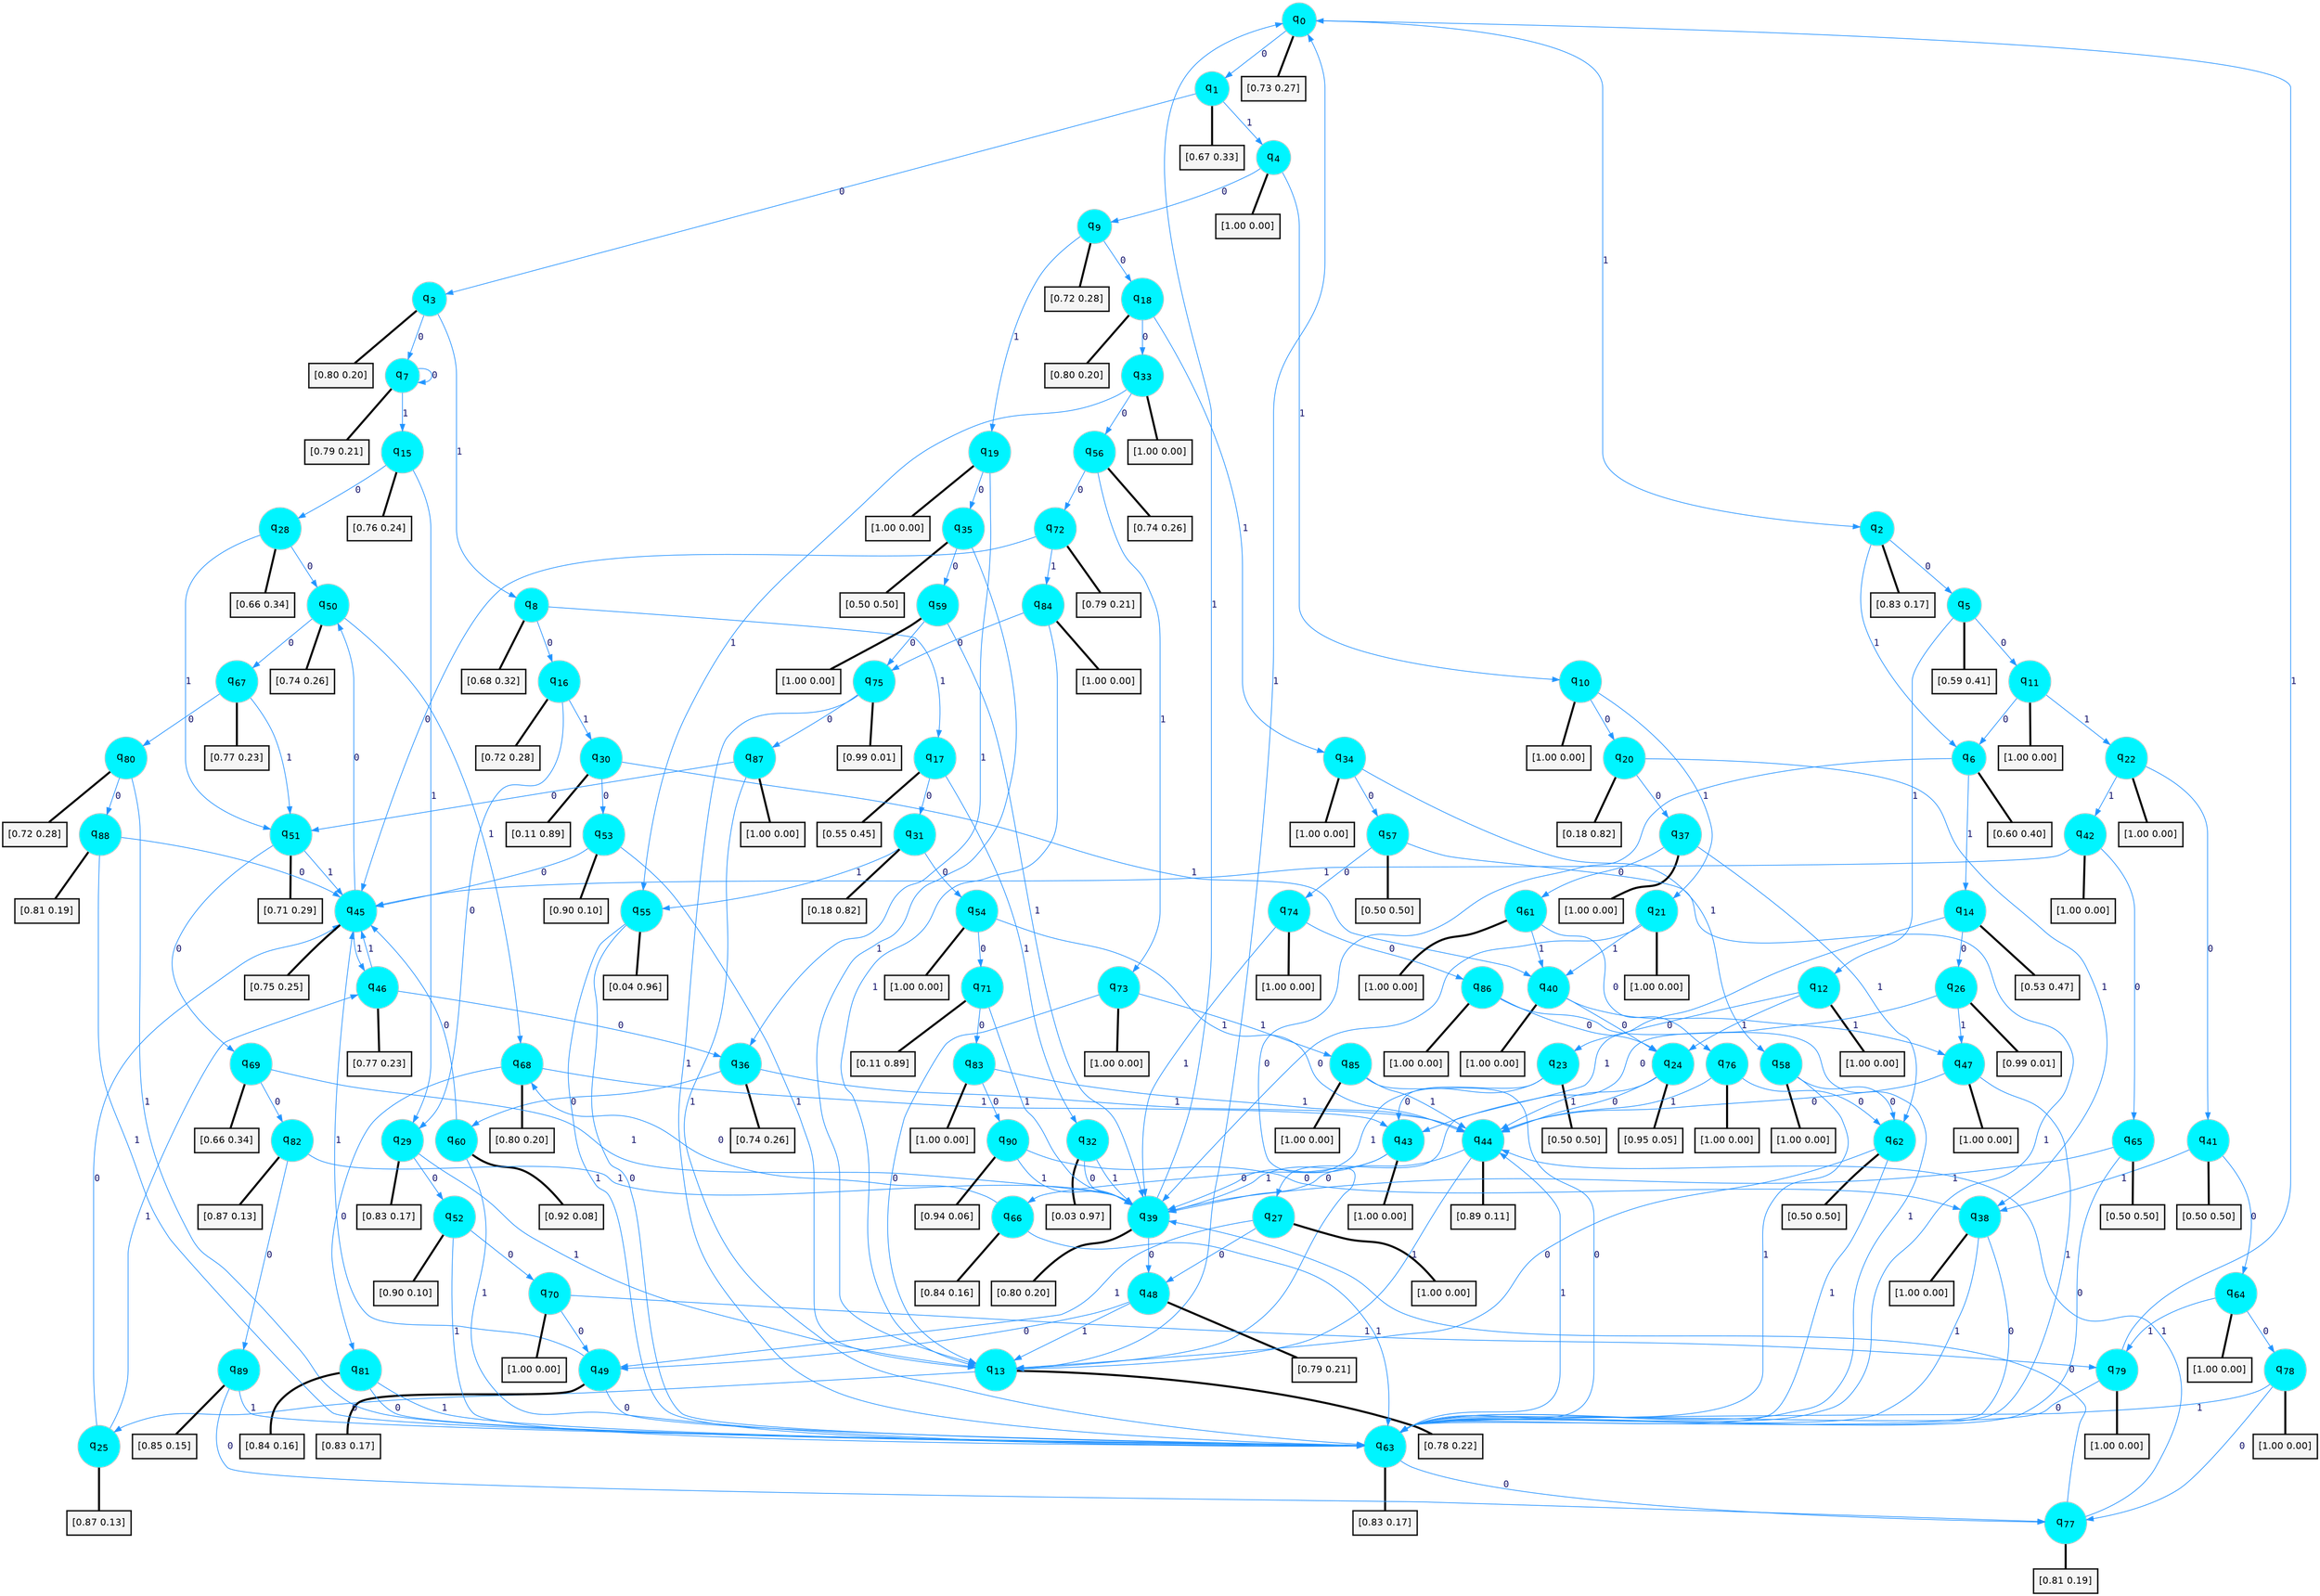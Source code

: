 digraph G {
graph [
bgcolor=transparent, dpi=300, rankdir=TD, size="40,25"];
node [
color=gray, fillcolor=turquoise1, fontcolor=black, fontname=Helvetica, fontsize=16, fontweight=bold, shape=circle, style=filled];
edge [
arrowsize=1, color=dodgerblue1, fontcolor=midnightblue, fontname=courier, fontweight=bold, penwidth=1, style=solid, weight=20];
0[label=<q<SUB>0</SUB>>];
1[label=<q<SUB>1</SUB>>];
2[label=<q<SUB>2</SUB>>];
3[label=<q<SUB>3</SUB>>];
4[label=<q<SUB>4</SUB>>];
5[label=<q<SUB>5</SUB>>];
6[label=<q<SUB>6</SUB>>];
7[label=<q<SUB>7</SUB>>];
8[label=<q<SUB>8</SUB>>];
9[label=<q<SUB>9</SUB>>];
10[label=<q<SUB>10</SUB>>];
11[label=<q<SUB>11</SUB>>];
12[label=<q<SUB>12</SUB>>];
13[label=<q<SUB>13</SUB>>];
14[label=<q<SUB>14</SUB>>];
15[label=<q<SUB>15</SUB>>];
16[label=<q<SUB>16</SUB>>];
17[label=<q<SUB>17</SUB>>];
18[label=<q<SUB>18</SUB>>];
19[label=<q<SUB>19</SUB>>];
20[label=<q<SUB>20</SUB>>];
21[label=<q<SUB>21</SUB>>];
22[label=<q<SUB>22</SUB>>];
23[label=<q<SUB>23</SUB>>];
24[label=<q<SUB>24</SUB>>];
25[label=<q<SUB>25</SUB>>];
26[label=<q<SUB>26</SUB>>];
27[label=<q<SUB>27</SUB>>];
28[label=<q<SUB>28</SUB>>];
29[label=<q<SUB>29</SUB>>];
30[label=<q<SUB>30</SUB>>];
31[label=<q<SUB>31</SUB>>];
32[label=<q<SUB>32</SUB>>];
33[label=<q<SUB>33</SUB>>];
34[label=<q<SUB>34</SUB>>];
35[label=<q<SUB>35</SUB>>];
36[label=<q<SUB>36</SUB>>];
37[label=<q<SUB>37</SUB>>];
38[label=<q<SUB>38</SUB>>];
39[label=<q<SUB>39</SUB>>];
40[label=<q<SUB>40</SUB>>];
41[label=<q<SUB>41</SUB>>];
42[label=<q<SUB>42</SUB>>];
43[label=<q<SUB>43</SUB>>];
44[label=<q<SUB>44</SUB>>];
45[label=<q<SUB>45</SUB>>];
46[label=<q<SUB>46</SUB>>];
47[label=<q<SUB>47</SUB>>];
48[label=<q<SUB>48</SUB>>];
49[label=<q<SUB>49</SUB>>];
50[label=<q<SUB>50</SUB>>];
51[label=<q<SUB>51</SUB>>];
52[label=<q<SUB>52</SUB>>];
53[label=<q<SUB>53</SUB>>];
54[label=<q<SUB>54</SUB>>];
55[label=<q<SUB>55</SUB>>];
56[label=<q<SUB>56</SUB>>];
57[label=<q<SUB>57</SUB>>];
58[label=<q<SUB>58</SUB>>];
59[label=<q<SUB>59</SUB>>];
60[label=<q<SUB>60</SUB>>];
61[label=<q<SUB>61</SUB>>];
62[label=<q<SUB>62</SUB>>];
63[label=<q<SUB>63</SUB>>];
64[label=<q<SUB>64</SUB>>];
65[label=<q<SUB>65</SUB>>];
66[label=<q<SUB>66</SUB>>];
67[label=<q<SUB>67</SUB>>];
68[label=<q<SUB>68</SUB>>];
69[label=<q<SUB>69</SUB>>];
70[label=<q<SUB>70</SUB>>];
71[label=<q<SUB>71</SUB>>];
72[label=<q<SUB>72</SUB>>];
73[label=<q<SUB>73</SUB>>];
74[label=<q<SUB>74</SUB>>];
75[label=<q<SUB>75</SUB>>];
76[label=<q<SUB>76</SUB>>];
77[label=<q<SUB>77</SUB>>];
78[label=<q<SUB>78</SUB>>];
79[label=<q<SUB>79</SUB>>];
80[label=<q<SUB>80</SUB>>];
81[label=<q<SUB>81</SUB>>];
82[label=<q<SUB>82</SUB>>];
83[label=<q<SUB>83</SUB>>];
84[label=<q<SUB>84</SUB>>];
85[label=<q<SUB>85</SUB>>];
86[label=<q<SUB>86</SUB>>];
87[label=<q<SUB>87</SUB>>];
88[label=<q<SUB>88</SUB>>];
89[label=<q<SUB>89</SUB>>];
90[label=<q<SUB>90</SUB>>];
91[label="[0.73 0.27]", shape=box,fontcolor=black, fontname=Helvetica, fontsize=14, penwidth=2, fillcolor=whitesmoke,color=black];
92[label="[0.67 0.33]", shape=box,fontcolor=black, fontname=Helvetica, fontsize=14, penwidth=2, fillcolor=whitesmoke,color=black];
93[label="[0.83 0.17]", shape=box,fontcolor=black, fontname=Helvetica, fontsize=14, penwidth=2, fillcolor=whitesmoke,color=black];
94[label="[0.80 0.20]", shape=box,fontcolor=black, fontname=Helvetica, fontsize=14, penwidth=2, fillcolor=whitesmoke,color=black];
95[label="[1.00 0.00]", shape=box,fontcolor=black, fontname=Helvetica, fontsize=14, penwidth=2, fillcolor=whitesmoke,color=black];
96[label="[0.59 0.41]", shape=box,fontcolor=black, fontname=Helvetica, fontsize=14, penwidth=2, fillcolor=whitesmoke,color=black];
97[label="[0.60 0.40]", shape=box,fontcolor=black, fontname=Helvetica, fontsize=14, penwidth=2, fillcolor=whitesmoke,color=black];
98[label="[0.79 0.21]", shape=box,fontcolor=black, fontname=Helvetica, fontsize=14, penwidth=2, fillcolor=whitesmoke,color=black];
99[label="[0.68 0.32]", shape=box,fontcolor=black, fontname=Helvetica, fontsize=14, penwidth=2, fillcolor=whitesmoke,color=black];
100[label="[0.72 0.28]", shape=box,fontcolor=black, fontname=Helvetica, fontsize=14, penwidth=2, fillcolor=whitesmoke,color=black];
101[label="[1.00 0.00]", shape=box,fontcolor=black, fontname=Helvetica, fontsize=14, penwidth=2, fillcolor=whitesmoke,color=black];
102[label="[1.00 0.00]", shape=box,fontcolor=black, fontname=Helvetica, fontsize=14, penwidth=2, fillcolor=whitesmoke,color=black];
103[label="[1.00 0.00]", shape=box,fontcolor=black, fontname=Helvetica, fontsize=14, penwidth=2, fillcolor=whitesmoke,color=black];
104[label="[0.78 0.22]", shape=box,fontcolor=black, fontname=Helvetica, fontsize=14, penwidth=2, fillcolor=whitesmoke,color=black];
105[label="[0.53 0.47]", shape=box,fontcolor=black, fontname=Helvetica, fontsize=14, penwidth=2, fillcolor=whitesmoke,color=black];
106[label="[0.76 0.24]", shape=box,fontcolor=black, fontname=Helvetica, fontsize=14, penwidth=2, fillcolor=whitesmoke,color=black];
107[label="[0.72 0.28]", shape=box,fontcolor=black, fontname=Helvetica, fontsize=14, penwidth=2, fillcolor=whitesmoke,color=black];
108[label="[0.55 0.45]", shape=box,fontcolor=black, fontname=Helvetica, fontsize=14, penwidth=2, fillcolor=whitesmoke,color=black];
109[label="[0.80 0.20]", shape=box,fontcolor=black, fontname=Helvetica, fontsize=14, penwidth=2, fillcolor=whitesmoke,color=black];
110[label="[1.00 0.00]", shape=box,fontcolor=black, fontname=Helvetica, fontsize=14, penwidth=2, fillcolor=whitesmoke,color=black];
111[label="[0.18 0.82]", shape=box,fontcolor=black, fontname=Helvetica, fontsize=14, penwidth=2, fillcolor=whitesmoke,color=black];
112[label="[1.00 0.00]", shape=box,fontcolor=black, fontname=Helvetica, fontsize=14, penwidth=2, fillcolor=whitesmoke,color=black];
113[label="[1.00 0.00]", shape=box,fontcolor=black, fontname=Helvetica, fontsize=14, penwidth=2, fillcolor=whitesmoke,color=black];
114[label="[0.50 0.50]", shape=box,fontcolor=black, fontname=Helvetica, fontsize=14, penwidth=2, fillcolor=whitesmoke,color=black];
115[label="[0.95 0.05]", shape=box,fontcolor=black, fontname=Helvetica, fontsize=14, penwidth=2, fillcolor=whitesmoke,color=black];
116[label="[0.87 0.13]", shape=box,fontcolor=black, fontname=Helvetica, fontsize=14, penwidth=2, fillcolor=whitesmoke,color=black];
117[label="[0.99 0.01]", shape=box,fontcolor=black, fontname=Helvetica, fontsize=14, penwidth=2, fillcolor=whitesmoke,color=black];
118[label="[1.00 0.00]", shape=box,fontcolor=black, fontname=Helvetica, fontsize=14, penwidth=2, fillcolor=whitesmoke,color=black];
119[label="[0.66 0.34]", shape=box,fontcolor=black, fontname=Helvetica, fontsize=14, penwidth=2, fillcolor=whitesmoke,color=black];
120[label="[0.83 0.17]", shape=box,fontcolor=black, fontname=Helvetica, fontsize=14, penwidth=2, fillcolor=whitesmoke,color=black];
121[label="[0.11 0.89]", shape=box,fontcolor=black, fontname=Helvetica, fontsize=14, penwidth=2, fillcolor=whitesmoke,color=black];
122[label="[0.18 0.82]", shape=box,fontcolor=black, fontname=Helvetica, fontsize=14, penwidth=2, fillcolor=whitesmoke,color=black];
123[label="[0.03 0.97]", shape=box,fontcolor=black, fontname=Helvetica, fontsize=14, penwidth=2, fillcolor=whitesmoke,color=black];
124[label="[1.00 0.00]", shape=box,fontcolor=black, fontname=Helvetica, fontsize=14, penwidth=2, fillcolor=whitesmoke,color=black];
125[label="[1.00 0.00]", shape=box,fontcolor=black, fontname=Helvetica, fontsize=14, penwidth=2, fillcolor=whitesmoke,color=black];
126[label="[0.50 0.50]", shape=box,fontcolor=black, fontname=Helvetica, fontsize=14, penwidth=2, fillcolor=whitesmoke,color=black];
127[label="[0.74 0.26]", shape=box,fontcolor=black, fontname=Helvetica, fontsize=14, penwidth=2, fillcolor=whitesmoke,color=black];
128[label="[1.00 0.00]", shape=box,fontcolor=black, fontname=Helvetica, fontsize=14, penwidth=2, fillcolor=whitesmoke,color=black];
129[label="[1.00 0.00]", shape=box,fontcolor=black, fontname=Helvetica, fontsize=14, penwidth=2, fillcolor=whitesmoke,color=black];
130[label="[0.80 0.20]", shape=box,fontcolor=black, fontname=Helvetica, fontsize=14, penwidth=2, fillcolor=whitesmoke,color=black];
131[label="[1.00 0.00]", shape=box,fontcolor=black, fontname=Helvetica, fontsize=14, penwidth=2, fillcolor=whitesmoke,color=black];
132[label="[0.50 0.50]", shape=box,fontcolor=black, fontname=Helvetica, fontsize=14, penwidth=2, fillcolor=whitesmoke,color=black];
133[label="[1.00 0.00]", shape=box,fontcolor=black, fontname=Helvetica, fontsize=14, penwidth=2, fillcolor=whitesmoke,color=black];
134[label="[1.00 0.00]", shape=box,fontcolor=black, fontname=Helvetica, fontsize=14, penwidth=2, fillcolor=whitesmoke,color=black];
135[label="[0.89 0.11]", shape=box,fontcolor=black, fontname=Helvetica, fontsize=14, penwidth=2, fillcolor=whitesmoke,color=black];
136[label="[0.75 0.25]", shape=box,fontcolor=black, fontname=Helvetica, fontsize=14, penwidth=2, fillcolor=whitesmoke,color=black];
137[label="[0.77 0.23]", shape=box,fontcolor=black, fontname=Helvetica, fontsize=14, penwidth=2, fillcolor=whitesmoke,color=black];
138[label="[1.00 0.00]", shape=box,fontcolor=black, fontname=Helvetica, fontsize=14, penwidth=2, fillcolor=whitesmoke,color=black];
139[label="[0.79 0.21]", shape=box,fontcolor=black, fontname=Helvetica, fontsize=14, penwidth=2, fillcolor=whitesmoke,color=black];
140[label="[0.83 0.17]", shape=box,fontcolor=black, fontname=Helvetica, fontsize=14, penwidth=2, fillcolor=whitesmoke,color=black];
141[label="[0.74 0.26]", shape=box,fontcolor=black, fontname=Helvetica, fontsize=14, penwidth=2, fillcolor=whitesmoke,color=black];
142[label="[0.71 0.29]", shape=box,fontcolor=black, fontname=Helvetica, fontsize=14, penwidth=2, fillcolor=whitesmoke,color=black];
143[label="[0.90 0.10]", shape=box,fontcolor=black, fontname=Helvetica, fontsize=14, penwidth=2, fillcolor=whitesmoke,color=black];
144[label="[0.90 0.10]", shape=box,fontcolor=black, fontname=Helvetica, fontsize=14, penwidth=2, fillcolor=whitesmoke,color=black];
145[label="[1.00 0.00]", shape=box,fontcolor=black, fontname=Helvetica, fontsize=14, penwidth=2, fillcolor=whitesmoke,color=black];
146[label="[0.04 0.96]", shape=box,fontcolor=black, fontname=Helvetica, fontsize=14, penwidth=2, fillcolor=whitesmoke,color=black];
147[label="[0.74 0.26]", shape=box,fontcolor=black, fontname=Helvetica, fontsize=14, penwidth=2, fillcolor=whitesmoke,color=black];
148[label="[0.50 0.50]", shape=box,fontcolor=black, fontname=Helvetica, fontsize=14, penwidth=2, fillcolor=whitesmoke,color=black];
149[label="[1.00 0.00]", shape=box,fontcolor=black, fontname=Helvetica, fontsize=14, penwidth=2, fillcolor=whitesmoke,color=black];
150[label="[1.00 0.00]", shape=box,fontcolor=black, fontname=Helvetica, fontsize=14, penwidth=2, fillcolor=whitesmoke,color=black];
151[label="[0.92 0.08]", shape=box,fontcolor=black, fontname=Helvetica, fontsize=14, penwidth=2, fillcolor=whitesmoke,color=black];
152[label="[1.00 0.00]", shape=box,fontcolor=black, fontname=Helvetica, fontsize=14, penwidth=2, fillcolor=whitesmoke,color=black];
153[label="[0.50 0.50]", shape=box,fontcolor=black, fontname=Helvetica, fontsize=14, penwidth=2, fillcolor=whitesmoke,color=black];
154[label="[0.83 0.17]", shape=box,fontcolor=black, fontname=Helvetica, fontsize=14, penwidth=2, fillcolor=whitesmoke,color=black];
155[label="[1.00 0.00]", shape=box,fontcolor=black, fontname=Helvetica, fontsize=14, penwidth=2, fillcolor=whitesmoke,color=black];
156[label="[0.50 0.50]", shape=box,fontcolor=black, fontname=Helvetica, fontsize=14, penwidth=2, fillcolor=whitesmoke,color=black];
157[label="[0.84 0.16]", shape=box,fontcolor=black, fontname=Helvetica, fontsize=14, penwidth=2, fillcolor=whitesmoke,color=black];
158[label="[0.77 0.23]", shape=box,fontcolor=black, fontname=Helvetica, fontsize=14, penwidth=2, fillcolor=whitesmoke,color=black];
159[label="[0.80 0.20]", shape=box,fontcolor=black, fontname=Helvetica, fontsize=14, penwidth=2, fillcolor=whitesmoke,color=black];
160[label="[0.66 0.34]", shape=box,fontcolor=black, fontname=Helvetica, fontsize=14, penwidth=2, fillcolor=whitesmoke,color=black];
161[label="[1.00 0.00]", shape=box,fontcolor=black, fontname=Helvetica, fontsize=14, penwidth=2, fillcolor=whitesmoke,color=black];
162[label="[0.11 0.89]", shape=box,fontcolor=black, fontname=Helvetica, fontsize=14, penwidth=2, fillcolor=whitesmoke,color=black];
163[label="[0.79 0.21]", shape=box,fontcolor=black, fontname=Helvetica, fontsize=14, penwidth=2, fillcolor=whitesmoke,color=black];
164[label="[1.00 0.00]", shape=box,fontcolor=black, fontname=Helvetica, fontsize=14, penwidth=2, fillcolor=whitesmoke,color=black];
165[label="[1.00 0.00]", shape=box,fontcolor=black, fontname=Helvetica, fontsize=14, penwidth=2, fillcolor=whitesmoke,color=black];
166[label="[0.99 0.01]", shape=box,fontcolor=black, fontname=Helvetica, fontsize=14, penwidth=2, fillcolor=whitesmoke,color=black];
167[label="[1.00 0.00]", shape=box,fontcolor=black, fontname=Helvetica, fontsize=14, penwidth=2, fillcolor=whitesmoke,color=black];
168[label="[0.81 0.19]", shape=box,fontcolor=black, fontname=Helvetica, fontsize=14, penwidth=2, fillcolor=whitesmoke,color=black];
169[label="[1.00 0.00]", shape=box,fontcolor=black, fontname=Helvetica, fontsize=14, penwidth=2, fillcolor=whitesmoke,color=black];
170[label="[1.00 0.00]", shape=box,fontcolor=black, fontname=Helvetica, fontsize=14, penwidth=2, fillcolor=whitesmoke,color=black];
171[label="[0.72 0.28]", shape=box,fontcolor=black, fontname=Helvetica, fontsize=14, penwidth=2, fillcolor=whitesmoke,color=black];
172[label="[0.84 0.16]", shape=box,fontcolor=black, fontname=Helvetica, fontsize=14, penwidth=2, fillcolor=whitesmoke,color=black];
173[label="[0.87 0.13]", shape=box,fontcolor=black, fontname=Helvetica, fontsize=14, penwidth=2, fillcolor=whitesmoke,color=black];
174[label="[1.00 0.00]", shape=box,fontcolor=black, fontname=Helvetica, fontsize=14, penwidth=2, fillcolor=whitesmoke,color=black];
175[label="[1.00 0.00]", shape=box,fontcolor=black, fontname=Helvetica, fontsize=14, penwidth=2, fillcolor=whitesmoke,color=black];
176[label="[1.00 0.00]", shape=box,fontcolor=black, fontname=Helvetica, fontsize=14, penwidth=2, fillcolor=whitesmoke,color=black];
177[label="[1.00 0.00]", shape=box,fontcolor=black, fontname=Helvetica, fontsize=14, penwidth=2, fillcolor=whitesmoke,color=black];
178[label="[1.00 0.00]", shape=box,fontcolor=black, fontname=Helvetica, fontsize=14, penwidth=2, fillcolor=whitesmoke,color=black];
179[label="[0.81 0.19]", shape=box,fontcolor=black, fontname=Helvetica, fontsize=14, penwidth=2, fillcolor=whitesmoke,color=black];
180[label="[0.85 0.15]", shape=box,fontcolor=black, fontname=Helvetica, fontsize=14, penwidth=2, fillcolor=whitesmoke,color=black];
181[label="[0.94 0.06]", shape=box,fontcolor=black, fontname=Helvetica, fontsize=14, penwidth=2, fillcolor=whitesmoke,color=black];
0->1 [label=0];
0->2 [label=1];
0->91 [arrowhead=none, penwidth=3,color=black];
1->3 [label=0];
1->4 [label=1];
1->92 [arrowhead=none, penwidth=3,color=black];
2->5 [label=0];
2->6 [label=1];
2->93 [arrowhead=none, penwidth=3,color=black];
3->7 [label=0];
3->8 [label=1];
3->94 [arrowhead=none, penwidth=3,color=black];
4->9 [label=0];
4->10 [label=1];
4->95 [arrowhead=none, penwidth=3,color=black];
5->11 [label=0];
5->12 [label=1];
5->96 [arrowhead=none, penwidth=3,color=black];
6->13 [label=0];
6->14 [label=1];
6->97 [arrowhead=none, penwidth=3,color=black];
7->7 [label=0];
7->15 [label=1];
7->98 [arrowhead=none, penwidth=3,color=black];
8->16 [label=0];
8->17 [label=1];
8->99 [arrowhead=none, penwidth=3,color=black];
9->18 [label=0];
9->19 [label=1];
9->100 [arrowhead=none, penwidth=3,color=black];
10->20 [label=0];
10->21 [label=1];
10->101 [arrowhead=none, penwidth=3,color=black];
11->6 [label=0];
11->22 [label=1];
11->102 [arrowhead=none, penwidth=3,color=black];
12->23 [label=0];
12->24 [label=1];
12->103 [arrowhead=none, penwidth=3,color=black];
13->25 [label=0];
13->0 [label=1];
13->104 [arrowhead=none, penwidth=3,color=black];
14->26 [label=0];
14->27 [label=1];
14->105 [arrowhead=none, penwidth=3,color=black];
15->28 [label=0];
15->29 [label=1];
15->106 [arrowhead=none, penwidth=3,color=black];
16->29 [label=0];
16->30 [label=1];
16->107 [arrowhead=none, penwidth=3,color=black];
17->31 [label=0];
17->32 [label=1];
17->108 [arrowhead=none, penwidth=3,color=black];
18->33 [label=0];
18->34 [label=1];
18->109 [arrowhead=none, penwidth=3,color=black];
19->35 [label=0];
19->36 [label=1];
19->110 [arrowhead=none, penwidth=3,color=black];
20->37 [label=0];
20->38 [label=1];
20->111 [arrowhead=none, penwidth=3,color=black];
21->39 [label=0];
21->40 [label=1];
21->112 [arrowhead=none, penwidth=3,color=black];
22->41 [label=0];
22->42 [label=1];
22->113 [arrowhead=none, penwidth=3,color=black];
23->43 [label=0];
23->39 [label=1];
23->114 [arrowhead=none, penwidth=3,color=black];
24->44 [label=0];
24->44 [label=1];
24->115 [arrowhead=none, penwidth=3,color=black];
25->45 [label=0];
25->46 [label=1];
25->116 [arrowhead=none, penwidth=3,color=black];
26->43 [label=0];
26->47 [label=1];
26->117 [arrowhead=none, penwidth=3,color=black];
27->48 [label=0];
27->49 [label=1];
27->118 [arrowhead=none, penwidth=3,color=black];
28->50 [label=0];
28->51 [label=1];
28->119 [arrowhead=none, penwidth=3,color=black];
29->52 [label=0];
29->13 [label=1];
29->120 [arrowhead=none, penwidth=3,color=black];
30->53 [label=0];
30->40 [label=1];
30->121 [arrowhead=none, penwidth=3,color=black];
31->54 [label=0];
31->55 [label=1];
31->122 [arrowhead=none, penwidth=3,color=black];
32->39 [label=0];
32->39 [label=1];
32->123 [arrowhead=none, penwidth=3,color=black];
33->56 [label=0];
33->55 [label=1];
33->124 [arrowhead=none, penwidth=3,color=black];
34->57 [label=0];
34->58 [label=1];
34->125 [arrowhead=none, penwidth=3,color=black];
35->59 [label=0];
35->13 [label=1];
35->126 [arrowhead=none, penwidth=3,color=black];
36->60 [label=0];
36->44 [label=1];
36->127 [arrowhead=none, penwidth=3,color=black];
37->61 [label=0];
37->62 [label=1];
37->128 [arrowhead=none, penwidth=3,color=black];
38->63 [label=0];
38->63 [label=1];
38->129 [arrowhead=none, penwidth=3,color=black];
39->48 [label=0];
39->0 [label=1];
39->130 [arrowhead=none, penwidth=3,color=black];
40->24 [label=0];
40->47 [label=1];
40->131 [arrowhead=none, penwidth=3,color=black];
41->64 [label=0];
41->38 [label=1];
41->132 [arrowhead=none, penwidth=3,color=black];
42->65 [label=0];
42->45 [label=1];
42->133 [arrowhead=none, penwidth=3,color=black];
43->66 [label=0];
43->39 [label=1];
43->134 [arrowhead=none, penwidth=3,color=black];
44->39 [label=0];
44->13 [label=1];
44->135 [arrowhead=none, penwidth=3,color=black];
45->50 [label=0];
45->46 [label=1];
45->136 [arrowhead=none, penwidth=3,color=black];
46->36 [label=0];
46->45 [label=1];
46->137 [arrowhead=none, penwidth=3,color=black];
47->44 [label=0];
47->63 [label=1];
47->138 [arrowhead=none, penwidth=3,color=black];
48->49 [label=0];
48->13 [label=1];
48->139 [arrowhead=none, penwidth=3,color=black];
49->63 [label=0];
49->45 [label=1];
49->140 [arrowhead=none, penwidth=3,color=black];
50->67 [label=0];
50->68 [label=1];
50->141 [arrowhead=none, penwidth=3,color=black];
51->69 [label=0];
51->45 [label=1];
51->142 [arrowhead=none, penwidth=3,color=black];
52->70 [label=0];
52->63 [label=1];
52->143 [arrowhead=none, penwidth=3,color=black];
53->45 [label=0];
53->13 [label=1];
53->144 [arrowhead=none, penwidth=3,color=black];
54->71 [label=0];
54->44 [label=1];
54->145 [arrowhead=none, penwidth=3,color=black];
55->63 [label=0];
55->63 [label=1];
55->146 [arrowhead=none, penwidth=3,color=black];
56->72 [label=0];
56->73 [label=1];
56->147 [arrowhead=none, penwidth=3,color=black];
57->74 [label=0];
57->63 [label=1];
57->148 [arrowhead=none, penwidth=3,color=black];
58->62 [label=0];
58->63 [label=1];
58->149 [arrowhead=none, penwidth=3,color=black];
59->75 [label=0];
59->39 [label=1];
59->150 [arrowhead=none, penwidth=3,color=black];
60->45 [label=0];
60->63 [label=1];
60->151 [arrowhead=none, penwidth=3,color=black];
61->76 [label=0];
61->40 [label=1];
61->152 [arrowhead=none, penwidth=3,color=black];
62->13 [label=0];
62->63 [label=1];
62->153 [arrowhead=none, penwidth=3,color=black];
63->77 [label=0];
63->44 [label=1];
63->154 [arrowhead=none, penwidth=3,color=black];
64->78 [label=0];
64->79 [label=1];
64->155 [arrowhead=none, penwidth=3,color=black];
65->63 [label=0];
65->39 [label=1];
65->156 [arrowhead=none, penwidth=3,color=black];
66->68 [label=0];
66->63 [label=1];
66->157 [arrowhead=none, penwidth=3,color=black];
67->80 [label=0];
67->51 [label=1];
67->158 [arrowhead=none, penwidth=3,color=black];
68->81 [label=0];
68->43 [label=1];
68->159 [arrowhead=none, penwidth=3,color=black];
69->82 [label=0];
69->39 [label=1];
69->160 [arrowhead=none, penwidth=3,color=black];
70->49 [label=0];
70->79 [label=1];
70->161 [arrowhead=none, penwidth=3,color=black];
71->83 [label=0];
71->39 [label=1];
71->162 [arrowhead=none, penwidth=3,color=black];
72->45 [label=0];
72->84 [label=1];
72->163 [arrowhead=none, penwidth=3,color=black];
73->13 [label=0];
73->85 [label=1];
73->164 [arrowhead=none, penwidth=3,color=black];
74->86 [label=0];
74->39 [label=1];
74->165 [arrowhead=none, penwidth=3,color=black];
75->87 [label=0];
75->63 [label=1];
75->166 [arrowhead=none, penwidth=3,color=black];
76->62 [label=0];
76->44 [label=1];
76->167 [arrowhead=none, penwidth=3,color=black];
77->39 [label=0];
77->44 [label=1];
77->168 [arrowhead=none, penwidth=3,color=black];
78->77 [label=0];
78->63 [label=1];
78->169 [arrowhead=none, penwidth=3,color=black];
79->63 [label=0];
79->0 [label=1];
79->170 [arrowhead=none, penwidth=3,color=black];
80->88 [label=0];
80->63 [label=1];
80->171 [arrowhead=none, penwidth=3,color=black];
81->63 [label=0];
81->63 [label=1];
81->172 [arrowhead=none, penwidth=3,color=black];
82->89 [label=0];
82->39 [label=1];
82->173 [arrowhead=none, penwidth=3,color=black];
83->90 [label=0];
83->44 [label=1];
83->174 [arrowhead=none, penwidth=3,color=black];
84->75 [label=0];
84->13 [label=1];
84->175 [arrowhead=none, penwidth=3,color=black];
85->63 [label=0];
85->44 [label=1];
85->176 [arrowhead=none, penwidth=3,color=black];
86->24 [label=0];
86->63 [label=1];
86->177 [arrowhead=none, penwidth=3,color=black];
87->51 [label=0];
87->63 [label=1];
87->178 [arrowhead=none, penwidth=3,color=black];
88->45 [label=0];
88->63 [label=1];
88->179 [arrowhead=none, penwidth=3,color=black];
89->77 [label=0];
89->63 [label=1];
89->180 [arrowhead=none, penwidth=3,color=black];
90->38 [label=0];
90->39 [label=1];
90->181 [arrowhead=none, penwidth=3,color=black];
}
